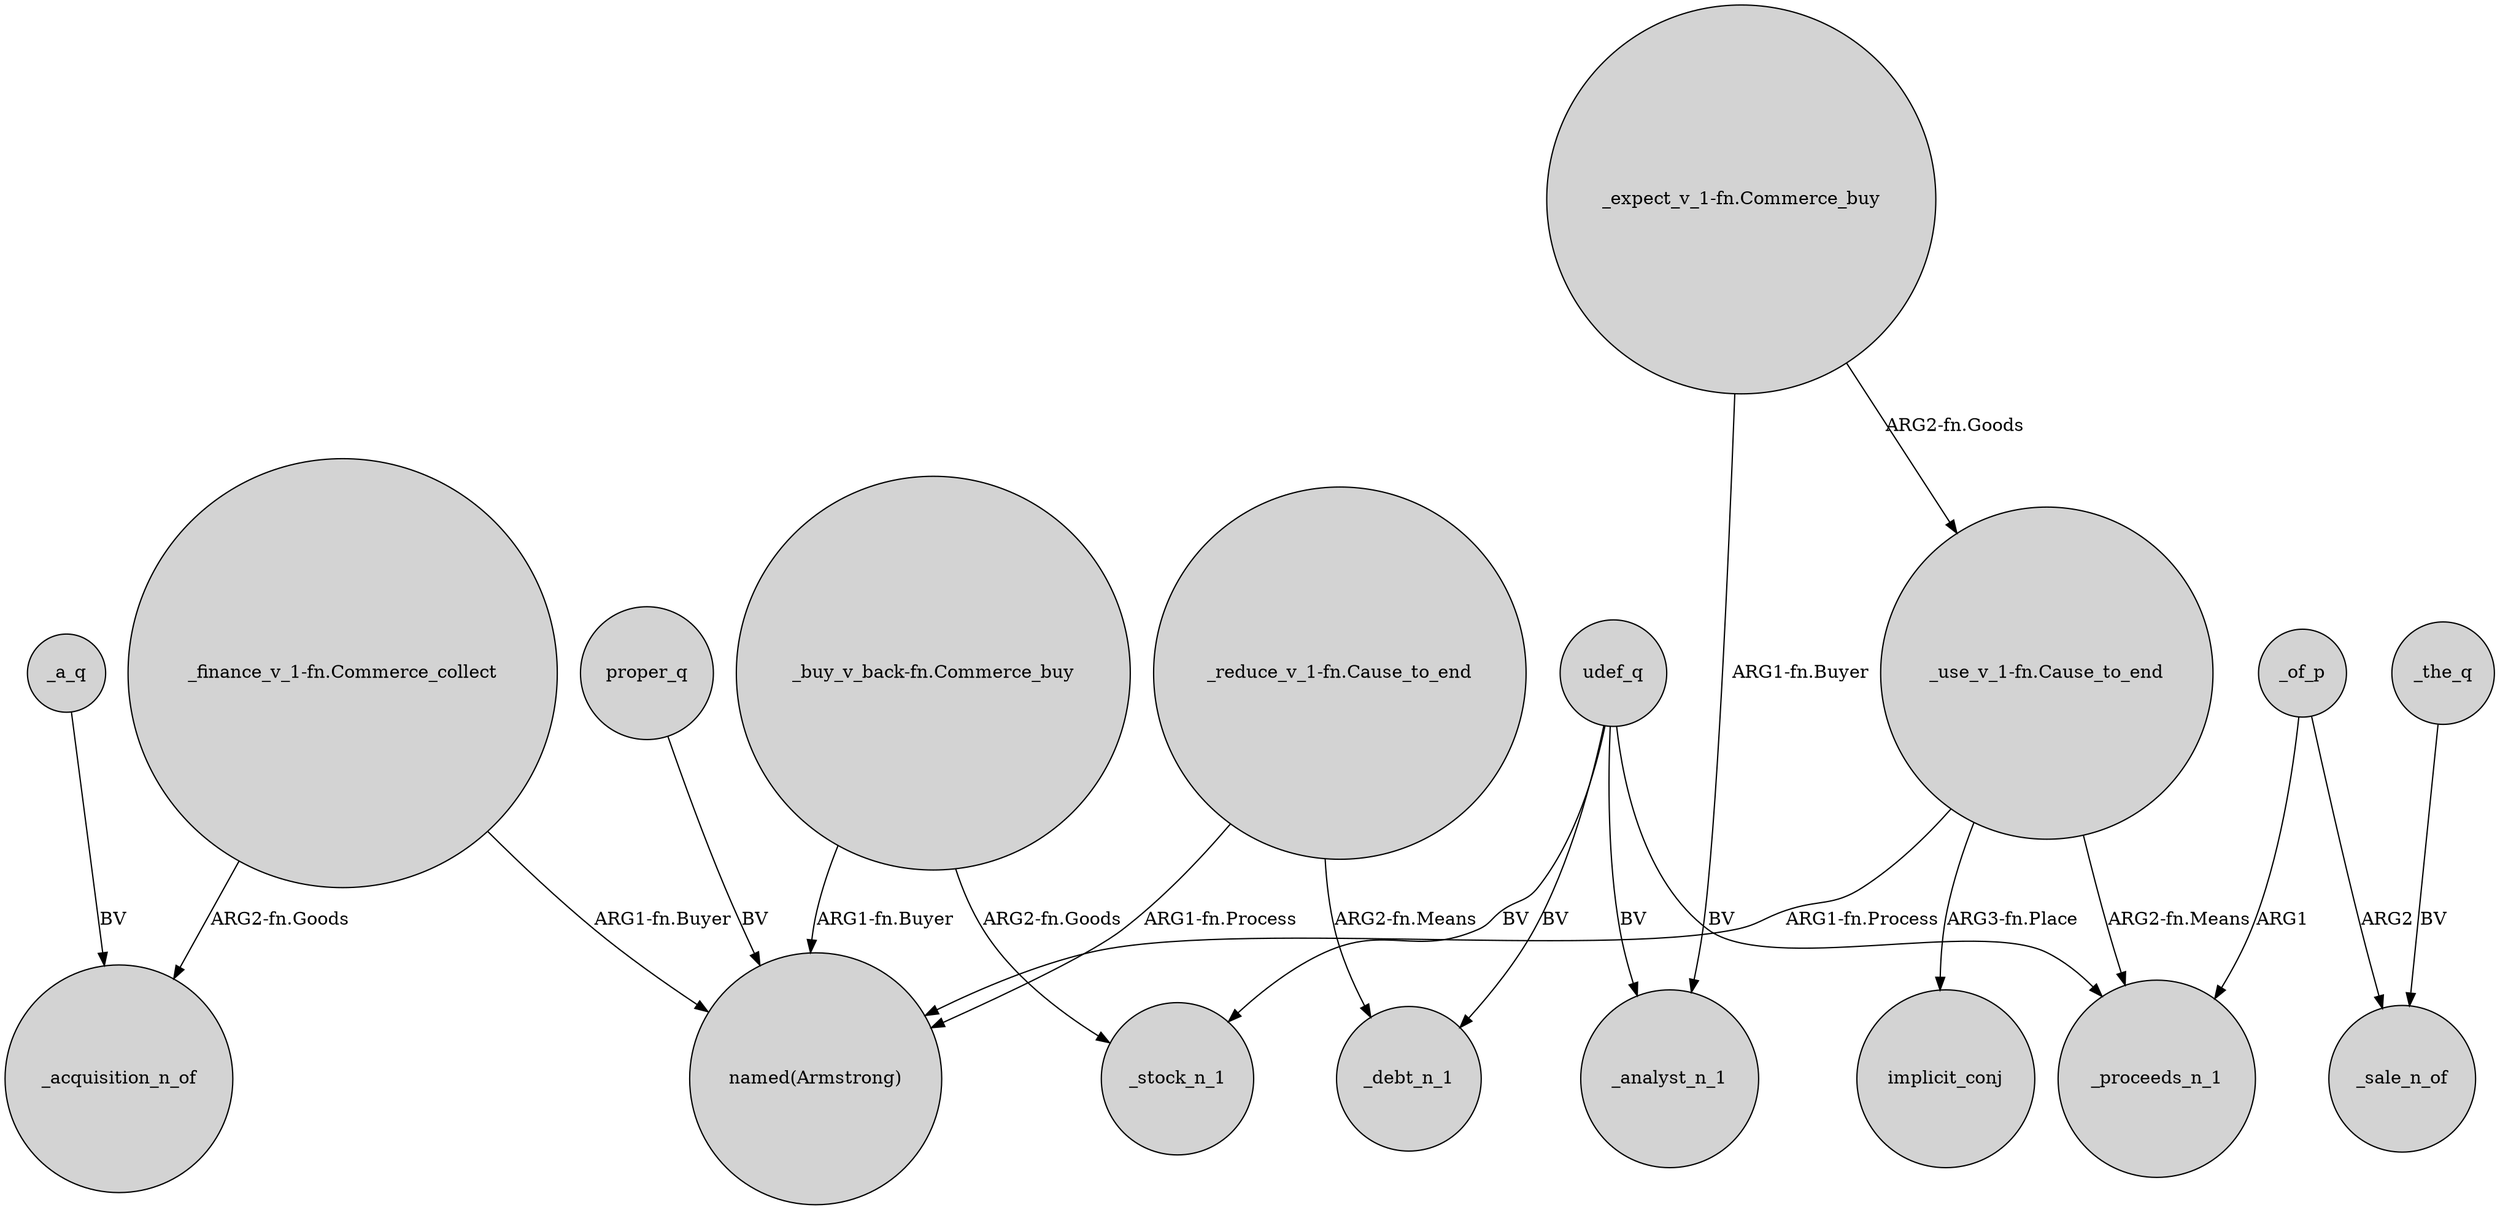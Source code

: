 digraph {
	node [shape=circle style=filled]
	udef_q -> _analyst_n_1 [label=BV]
	"_finance_v_1-fn.Commerce_collect" -> "named(Armstrong)" [label="ARG1-fn.Buyer"]
	"_finance_v_1-fn.Commerce_collect" -> _acquisition_n_of [label="ARG2-fn.Goods"]
	_of_p -> _sale_n_of [label=ARG2]
	"_reduce_v_1-fn.Cause_to_end" -> "named(Armstrong)" [label="ARG1-fn.Process"]
	udef_q -> _stock_n_1 [label=BV]
	udef_q -> _debt_n_1 [label=BV]
	"_expect_v_1-fn.Commerce_buy" -> _analyst_n_1 [label="ARG1-fn.Buyer"]
	udef_q -> _proceeds_n_1 [label=BV]
	"_expect_v_1-fn.Commerce_buy" -> "_use_v_1-fn.Cause_to_end" [label="ARG2-fn.Goods"]
	"_use_v_1-fn.Cause_to_end" -> implicit_conj [label="ARG3-fn.Place"]
	_a_q -> _acquisition_n_of [label=BV]
	"_use_v_1-fn.Cause_to_end" -> _proceeds_n_1 [label="ARG2-fn.Means"]
	"_reduce_v_1-fn.Cause_to_end" -> _debt_n_1 [label="ARG2-fn.Means"]
	_the_q -> _sale_n_of [label=BV]
	"_buy_v_back-fn.Commerce_buy" -> _stock_n_1 [label="ARG2-fn.Goods"]
	proper_q -> "named(Armstrong)" [label=BV]
	_of_p -> _proceeds_n_1 [label=ARG1]
	"_use_v_1-fn.Cause_to_end" -> "named(Armstrong)" [label="ARG1-fn.Process"]
	"_buy_v_back-fn.Commerce_buy" -> "named(Armstrong)" [label="ARG1-fn.Buyer"]
}
